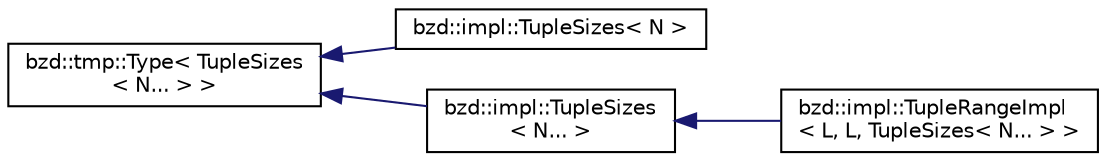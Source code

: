 digraph "Graphical Class Hierarchy"
{
  edge [fontname="Helvetica",fontsize="10",labelfontname="Helvetica",labelfontsize="10"];
  node [fontname="Helvetica",fontsize="10",shape=record];
  rankdir="LR";
  Node0 [label="bzd::tmp::Type\< TupleSizes\l\< N... \> \>",height=0.2,width=0.4,color="black", fillcolor="white", style="filled",URL="$structbzd_1_1tmp_1_1Type.html"];
  Node0 -> Node1 [dir="back",color="midnightblue",fontsize="10",style="solid",fontname="Helvetica"];
  Node1 [label="bzd::impl::TupleSizes\< N \>",height=0.2,width=0.4,color="black", fillcolor="white", style="filled",URL="$structbzd_1_1impl_1_1TupleSizes.html"];
  Node0 -> Node2 [dir="back",color="midnightblue",fontsize="10",style="solid",fontname="Helvetica"];
  Node2 [label="bzd::impl::TupleSizes\l\< N... \>",height=0.2,width=0.4,color="black", fillcolor="white", style="filled",URL="$structbzd_1_1impl_1_1TupleSizes.html"];
  Node2 -> Node3 [dir="back",color="midnightblue",fontsize="10",style="solid",fontname="Helvetica"];
  Node3 [label="bzd::impl::TupleRangeImpl\l\< L, L, TupleSizes\< N... \> \>",height=0.2,width=0.4,color="black", fillcolor="white", style="filled",URL="$structbzd_1_1impl_1_1TupleRangeImpl_3_01L_00_01L_00_01TupleSizes_3_01N_8_8_8_01_4_01_4.html"];
}
